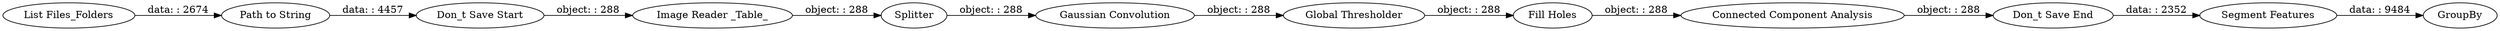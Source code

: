 digraph {
	"-4837869282563087721_47" [label=GroupBy]
	"-4837869282563087721_45" [label=Splitter]
	"-4837869282563087721_5" [label="Image Reader _Table_"]
	"-4837869282563087721_42" [label="Fill Holes"]
	"-4837869282563087721_40" [label="Global Thresholder"]
	"-4837869282563087721_46" [label="Segment Features"]
	"-4837869282563087721_2" [label="Path to String"]
	"-4837869282563087721_9" [label="Connected Component Analysis"]
	"-4837869282563087721_44" [label="Don_t Save End"]
	"-4837869282563087721_41" [label="Gaussian Convolution"]
	"-4837869282563087721_39" [label="List Files_Folders"]
	"-4837869282563087721_43" [label="Don_t Save Start"]
	"-4837869282563087721_42" -> "-4837869282563087721_9" [label="object: : 288"]
	"-4837869282563087721_2" -> "-4837869282563087721_43" [label="data: : 4457"]
	"-4837869282563087721_41" -> "-4837869282563087721_40" [label="object: : 288"]
	"-4837869282563087721_45" -> "-4837869282563087721_41" [label="object: : 288"]
	"-4837869282563087721_46" -> "-4837869282563087721_47" [label="data: : 9484"]
	"-4837869282563087721_43" -> "-4837869282563087721_5" [label="object: : 288"]
	"-4837869282563087721_9" -> "-4837869282563087721_44" [label="object: : 288"]
	"-4837869282563087721_40" -> "-4837869282563087721_42" [label="object: : 288"]
	"-4837869282563087721_39" -> "-4837869282563087721_2" [label="data: : 2674"]
	"-4837869282563087721_5" -> "-4837869282563087721_45" [label="object: : 288"]
	"-4837869282563087721_44" -> "-4837869282563087721_46" [label="data: : 2352"]
	rankdir=LR
}
